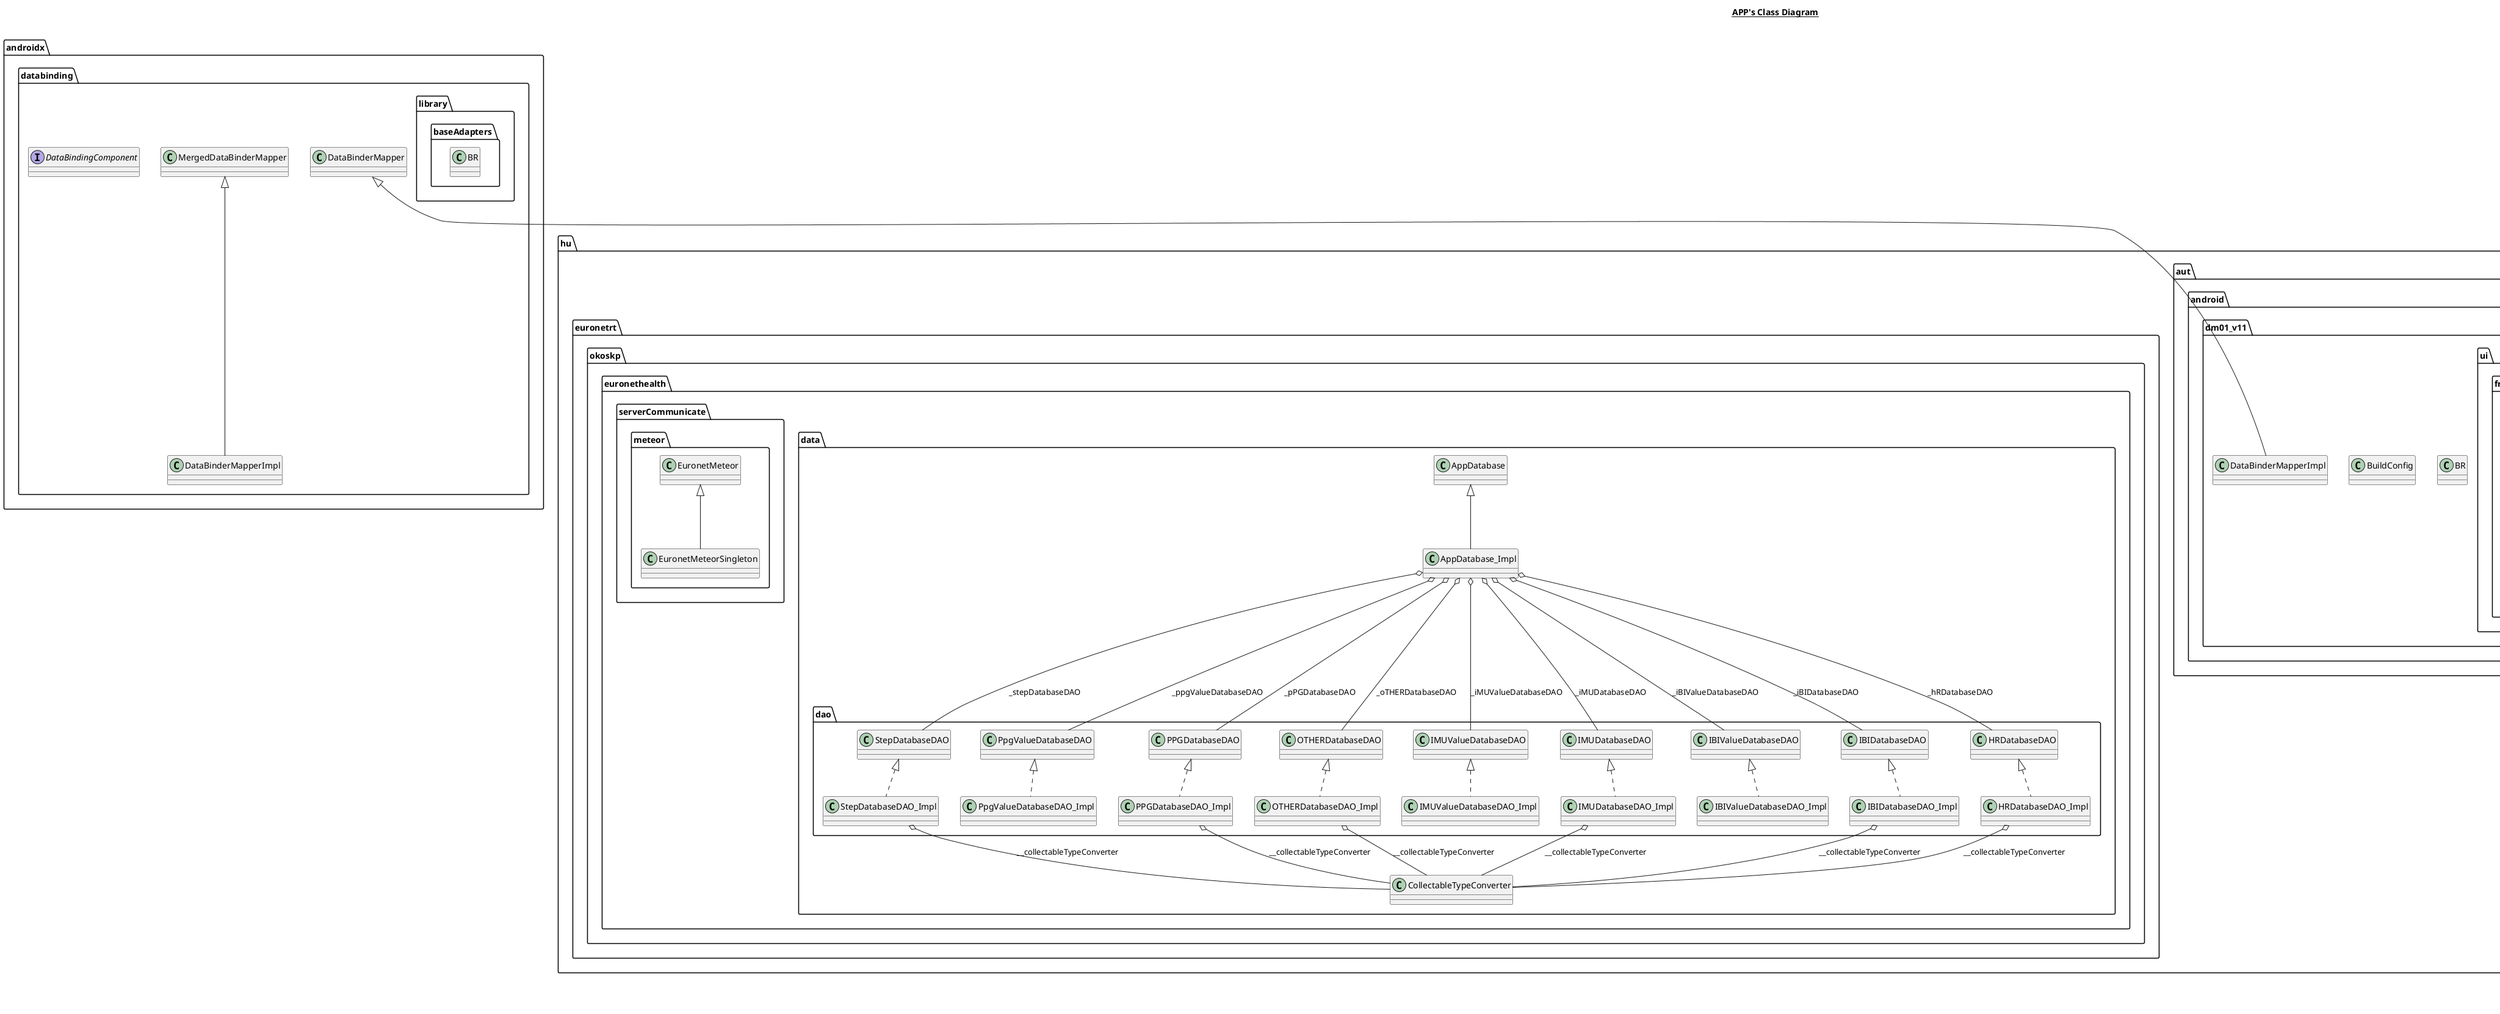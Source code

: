 @startuml

title __APP's Class Diagram__\n

  namespace androidx.databinding {
    class androidx.databinding.DataBinderMapperImpl {
    }
  }
  

  namespace androidx.databinding {
    interface androidx.databinding.DataBindingComponent {
    }
  }
  

  namespace androidx.databinding {
    namespace library.baseAdapters {
      class androidx.databinding.library.baseAdapters.BR {
      }
    }
  }
  

  namespace hu.aut.android.dm01_v11 {
    class hu.aut.android.dm01_v11.BR {
    }
  }
  

  namespace hu.aut.android.dm01_v11 {
    class hu.aut.android.dm01_v11.BuildConfig {
    }
  }
  

  namespace hu.aut.android.dm01_v11 {
    class hu.aut.android.dm01_v11.DataBinderMapperImpl {
    }
  }
  

  namespace hu.aut.android.dm01_v11 {
    namespace crashLog {
      class hu.aut.android.dm01_v11.crashLog.CustomizedExceptionHandler {
      }
    }
  }
  

  namespace hu.aut.android.dm01_v11 {
    namespace databinding {
      class hu.aut.android.dm01_v11.databinding.FragmentDeviceNordicPageBindingLandImpl {
      }
    }
  }
  

  namespace hu.aut.android.dm01_v11 {
    namespace databinding {
      class hu.aut.android.dm01_v11.databinding.FragmentDeviceNordicPageBindingSw600dpImpl {
      }
    }
  }
  

  namespace hu.aut.android.dm01_v11 {
    namespace ui.fragments.questionnaire.MySeekBar {
      class hu.aut.android.dm01_v11.ui.fragments.questionnaire.MySeekBar.MyBuilder {
      }
    }
  }
  

  namespace hu.aut.android.dm01_v11 {
    namespace ui.fragments.questionnaire.MySeekBar {
      class hu.aut.android.dm01_v11.ui.fragments.questionnaire.MySeekBar.MyFormatUtils {
      }
    }
  }
  

  namespace hu.aut.android.dm01_v11 {
    namespace ui.fragments.questionnaire.MySeekBar {
      interface hu.aut.android.dm01_v11.ui.fragments.questionnaire.MySeekBar.MyOnSeekChangeListener {
      }
    }
  }
  

  namespace hu.aut.android.dm01_v11 {
    namespace ui.fragments.questionnaire.MySeekBar {
      class hu.aut.android.dm01_v11.ui.fragments.questionnaire.MySeekBar.MySeekParams {
      }
    }
  }
  

  namespace hu.aut.android.dm01_v11 {
    namespace ui.fragments.questionnaire.MySeekBar {
      class hu.aut.android.dm01_v11.ui.fragments.questionnaire.MySeekBar.MyTickSeekBar {
      }
    }
  }
  

  namespace hu.euronetrt.okoskp.euronethealth.data {
    class hu.euronetrt.okoskp.euronethealth.data.AppDatabase_Impl {
    }
  }
  

  namespace hu.euronetrt.okoskp.euronethealth.data {
    namespace dao {
      class hu.euronetrt.okoskp.euronethealth.data.dao.HRDatabaseDAO_Impl {
      }
    }
  }
  

  namespace hu.euronetrt.okoskp.euronethealth.data {
    namespace dao {
      class hu.euronetrt.okoskp.euronethealth.data.dao.IBIDatabaseDAO_Impl {
      }
    }
  }
  

  namespace hu.euronetrt.okoskp.euronethealth.data {
    namespace dao {
      class hu.euronetrt.okoskp.euronethealth.data.dao.IBIValueDatabaseDAO_Impl {
      }
    }
  }
  

  namespace hu.euronetrt.okoskp.euronethealth.data {
    namespace dao {
      class hu.euronetrt.okoskp.euronethealth.data.dao.IMUDatabaseDAO_Impl {
      }
    }
  }
  

  namespace hu.euronetrt.okoskp.euronethealth.data {
    namespace dao {
      class hu.euronetrt.okoskp.euronethealth.data.dao.IMUValueDatabaseDAO_Impl {
      }
    }
  }
  

  namespace hu.euronetrt.okoskp.euronethealth.data {
    namespace dao {
      class hu.euronetrt.okoskp.euronethealth.data.dao.OTHERDatabaseDAO_Impl {
      }
    }
  }
  

  namespace hu.euronetrt.okoskp.euronethealth.data {
    namespace dao {
      class hu.euronetrt.okoskp.euronethealth.data.dao.PPGDatabaseDAO_Impl {
      }
    }
  }
  

  namespace hu.euronetrt.okoskp.euronethealth.data {
    namespace dao {
      class hu.euronetrt.okoskp.euronethealth.data.dao.PpgValueDatabaseDAO_Impl {
      }
    }
  }
  

  namespace hu.euronetrt.okoskp.euronethealth.data {
    namespace dao {
      class hu.euronetrt.okoskp.euronethealth.data.dao.StepDatabaseDAO_Impl {
      }
    }
  }
  

  namespace hu.euronetrt.okoskp.euronethealth.serverCommunicate.meteor {
    class hu.euronetrt.okoskp.euronethealth.serverCommunicate.meteor.EuronetMeteor {
    }
  }
  

  namespace hu.euronetrt.okoskp.euronethealth.serverCommunicate.meteor {
    class hu.euronetrt.okoskp.euronethealth.serverCommunicate.meteor.EuronetMeteorSingleton {
    }
  }
  

  androidx.databinding.DataBinderMapperImpl -up-|> androidx.databinding.MergedDataBinderMapper
  hu.aut.android.dm01_v11.DataBinderMapperImpl -up-|> androidx.databinding.DataBinderMapper
  hu.aut.android.dm01_v11.crashLog.CustomizedExceptionHandler .up.|> java.lang.Thread.UncaughtExceptionHandler
  hu.aut.android.dm01_v11.databinding.FragmentDeviceNordicPageBindingLandImpl -up-|> hu.aut.android.dm01_v11.databinding.FragmentDeviceNordicPageBinding
  hu.aut.android.dm01_v11.databinding.FragmentDeviceNordicPageBindingSw600dpImpl -up-|> hu.aut.android.dm01_v11.databinding.FragmentDeviceNordicPageBinding
  hu.aut.android.dm01_v11.ui.fragments.questionnaire.MySeekBar.MySeekParams o-- hu.aut.android.dm01_v11.ui.fragments.questionnaire.MySeekBar.MyTickSeekBar : seekBar
  hu.aut.android.dm01_v11.ui.fragments.questionnaire.MySeekBar.MyTickSeekBar -up-|> android.view.View
  hu.aut.android.dm01_v11.ui.fragments.questionnaire.MySeekBar.MyTickSeekBar o-- hu.aut.android.dm01_v11.ui.fragments.questionnaire.MySeekBar.MyOnSeekChangeListener : mSeekChangeListener
  hu.aut.android.dm01_v11.ui.fragments.questionnaire.MySeekBar.MyTickSeekBar o-- hu.aut.android.dm01_v11.ui.fragments.questionnaire.MySeekBar.MySeekParams : mSeekParams
  hu.euronetrt.okoskp.euronethealth.data.AppDatabase_Impl -up-|> hu.euronetrt.okoskp.euronethealth.data.AppDatabase
  hu.euronetrt.okoskp.euronethealth.data.AppDatabase_Impl o-- hu.euronetrt.okoskp.euronethealth.data.dao.HRDatabaseDAO : _hRDatabaseDAO
  hu.euronetrt.okoskp.euronethealth.data.AppDatabase_Impl o-- hu.euronetrt.okoskp.euronethealth.data.dao.IBIDatabaseDAO : _iBIDatabaseDAO
  hu.euronetrt.okoskp.euronethealth.data.AppDatabase_Impl o-- hu.euronetrt.okoskp.euronethealth.data.dao.IBIValueDatabaseDAO : _iBIValueDatabaseDAO
  hu.euronetrt.okoskp.euronethealth.data.AppDatabase_Impl o-- hu.euronetrt.okoskp.euronethealth.data.dao.IMUDatabaseDAO : _iMUDatabaseDAO
  hu.euronetrt.okoskp.euronethealth.data.AppDatabase_Impl o-- hu.euronetrt.okoskp.euronethealth.data.dao.IMUValueDatabaseDAO : _iMUValueDatabaseDAO
  hu.euronetrt.okoskp.euronethealth.data.AppDatabase_Impl o-- hu.euronetrt.okoskp.euronethealth.data.dao.OTHERDatabaseDAO : _oTHERDatabaseDAO
  hu.euronetrt.okoskp.euronethealth.data.AppDatabase_Impl o-- hu.euronetrt.okoskp.euronethealth.data.dao.PPGDatabaseDAO : _pPGDatabaseDAO
  hu.euronetrt.okoskp.euronethealth.data.AppDatabase_Impl o-- hu.euronetrt.okoskp.euronethealth.data.dao.PpgValueDatabaseDAO : _ppgValueDatabaseDAO
  hu.euronetrt.okoskp.euronethealth.data.AppDatabase_Impl o-- hu.euronetrt.okoskp.euronethealth.data.dao.StepDatabaseDAO : _stepDatabaseDAO
  hu.euronetrt.okoskp.euronethealth.data.dao.HRDatabaseDAO_Impl .up.|> hu.euronetrt.okoskp.euronethealth.data.dao.HRDatabaseDAO
  hu.euronetrt.okoskp.euronethealth.data.dao.HRDatabaseDAO_Impl o-- hu.euronetrt.okoskp.euronethealth.data.CollectableTypeConverter : __collectableTypeConverter
  hu.euronetrt.okoskp.euronethealth.data.dao.IBIDatabaseDAO_Impl .up.|> hu.euronetrt.okoskp.euronethealth.data.dao.IBIDatabaseDAO
  hu.euronetrt.okoskp.euronethealth.data.dao.IBIDatabaseDAO_Impl o-- hu.euronetrt.okoskp.euronethealth.data.CollectableTypeConverter : __collectableTypeConverter
  hu.euronetrt.okoskp.euronethealth.data.dao.IBIValueDatabaseDAO_Impl .up.|> hu.euronetrt.okoskp.euronethealth.data.dao.IBIValueDatabaseDAO
  hu.euronetrt.okoskp.euronethealth.data.dao.IMUDatabaseDAO_Impl .up.|> hu.euronetrt.okoskp.euronethealth.data.dao.IMUDatabaseDAO
  hu.euronetrt.okoskp.euronethealth.data.dao.IMUDatabaseDAO_Impl o-- hu.euronetrt.okoskp.euronethealth.data.CollectableTypeConverter : __collectableTypeConverter
  hu.euronetrt.okoskp.euronethealth.data.dao.IMUValueDatabaseDAO_Impl .up.|> hu.euronetrt.okoskp.euronethealth.data.dao.IMUValueDatabaseDAO
  hu.euronetrt.okoskp.euronethealth.data.dao.OTHERDatabaseDAO_Impl .up.|> hu.euronetrt.okoskp.euronethealth.data.dao.OTHERDatabaseDAO
  hu.euronetrt.okoskp.euronethealth.data.dao.OTHERDatabaseDAO_Impl o-- hu.euronetrt.okoskp.euronethealth.data.CollectableTypeConverter : __collectableTypeConverter
  hu.euronetrt.okoskp.euronethealth.data.dao.PPGDatabaseDAO_Impl .up.|> hu.euronetrt.okoskp.euronethealth.data.dao.PPGDatabaseDAO
  hu.euronetrt.okoskp.euronethealth.data.dao.PPGDatabaseDAO_Impl o-- hu.euronetrt.okoskp.euronethealth.data.CollectableTypeConverter : __collectableTypeConverter
  hu.euronetrt.okoskp.euronethealth.data.dao.PpgValueDatabaseDAO_Impl .up.|> hu.euronetrt.okoskp.euronethealth.data.dao.PpgValueDatabaseDAO
  hu.euronetrt.okoskp.euronethealth.data.dao.StepDatabaseDAO_Impl .up.|> hu.euronetrt.okoskp.euronethealth.data.dao.StepDatabaseDAO
  hu.euronetrt.okoskp.euronethealth.data.dao.StepDatabaseDAO_Impl o-- hu.euronetrt.okoskp.euronethealth.data.CollectableTypeConverter : __collectableTypeConverter
  hu.euronetrt.okoskp.euronethealth.serverCommunicate.meteor.EuronetMeteorSingleton -up-|> hu.euronetrt.okoskp.euronethealth.serverCommunicate.meteor.EuronetMeteor


right footer


PlantUML diagram generated by SketchIt! (https://bitbucket.org/pmesmeur/sketch.it)
For more information about this tool, please contact philippe.mesmeur@gmail.com
endfooter

@enduml
